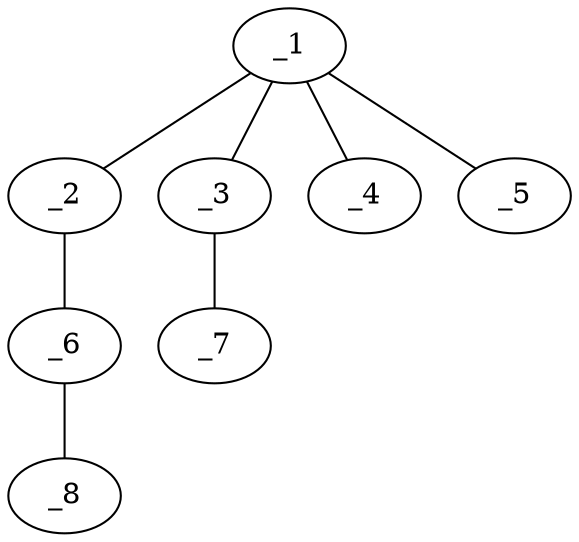 graph molid68347 {
	_1	 [charge=0,
		chem=1,
		symbol="C  ",
		x="3.7321",
		y=0];
	_2	 [charge=0,
		chem=1,
		symbol="C  ",
		x="4.5981",
		y="0.5"];
	_1 -- _2	 [valence=1];
	_3	 [charge=0,
		chem=1,
		symbol="C  ",
		x="2.866",
		y="-0.5"];
	_1 -- _3	 [valence=1];
	_4	 [charge=0,
		chem=1,
		symbol="C  ",
		x="4.2321",
		y="-0.866"];
	_1 -- _4	 [valence=1];
	_5	 [charge=0,
		chem=2,
		symbol="O  ",
		x="3.2321",
		y="0.866"];
	_1 -- _5	 [valence=1];
	_6	 [charge=0,
		chem=1,
		symbol="C  ",
		x="5.4641",
		y=0];
	_2 -- _6	 [valence=1];
	_7	 [charge=0,
		chem=4,
		symbol="N  ",
		x=2,
		y=0];
	_3 -- _7	 [valence=1];
	_8	 [charge=0,
		chem=1,
		symbol="C  ",
		x="6.3301",
		y="0.5"];
	_6 -- _8	 [valence=1];
}
